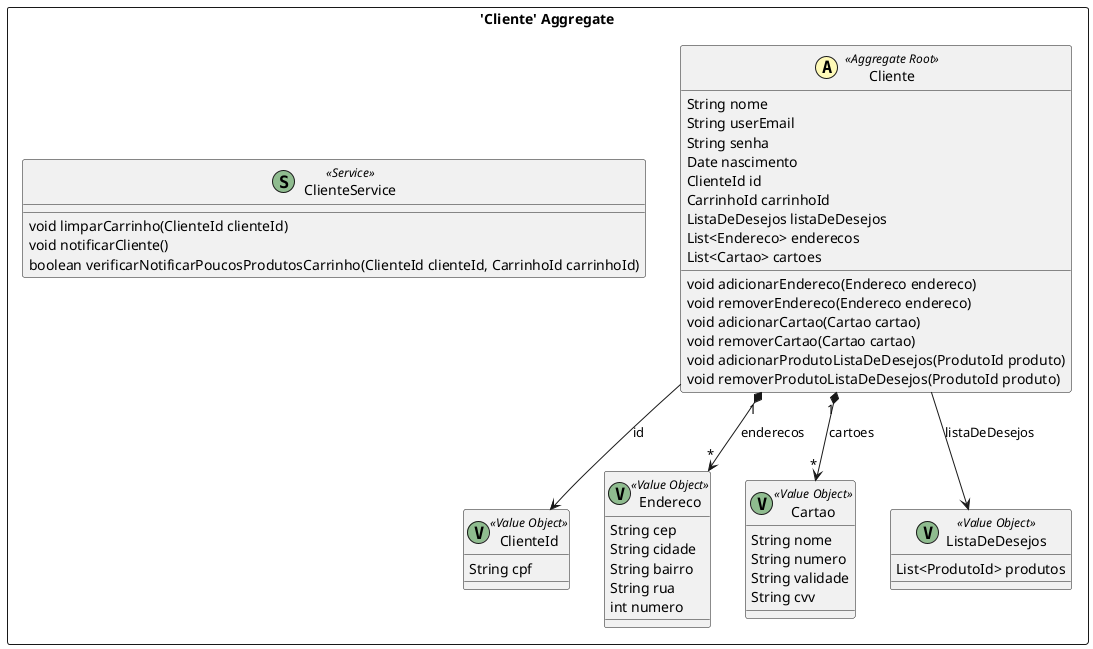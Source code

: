 @startuml

skinparam componentStyle uml2

package "'Cliente' Aggregate" <<Rectangle>> {
	class Cliente <<(A,#fffab8) Aggregate Root>> {
		String nome
		String userEmail
		String senha
		Date nascimento
		ClienteId id
		CarrinhoId carrinhoId
		ListaDeDesejos listaDeDesejos
		List<Endereco> enderecos
		List<Cartao> cartoes
		void adicionarEndereco(Endereco endereco)
		void removerEndereco(Endereco endereco)
		void adicionarCartao(Cartao cartao)
		void removerCartao(Cartao cartao)
		void adicionarProdutoListaDeDesejos(ProdutoId produto)
		void removerProdutoListaDeDesejos(ProdutoId produto)
	}
	class ClienteId <<(V,DarkSeaGreen) Value Object>> {
		String cpf
	}
	class Endereco <<(V,DarkSeaGreen) Value Object>> {
		String cep
		String cidade
		String bairro
		String rua
		int numero
	}
	class Cartao <<(V,DarkSeaGreen) Value Object>> {
		String nome
		String numero
		String validade
		String cvv
	}
	class ListaDeDesejos <<(V,DarkSeaGreen) Value Object>> {
		List<ProdutoId> produtos
	}
	class ClienteService <<(S,DarkSeaGreen) Service>> {
		void limparCarrinho(ClienteId clienteId)
		void notificarCliente()
		boolean verificarNotificarPoucosProdutosCarrinho(ClienteId clienteId, CarrinhoId carrinhoId)
	}
}
Cliente "1" *--> "*" Endereco : enderecos
Cliente "1" *--> "*" Cartao : cartoes
Cliente --> ClienteId : id
Cliente --> ListaDeDesejos : listaDeDesejos


@enduml
